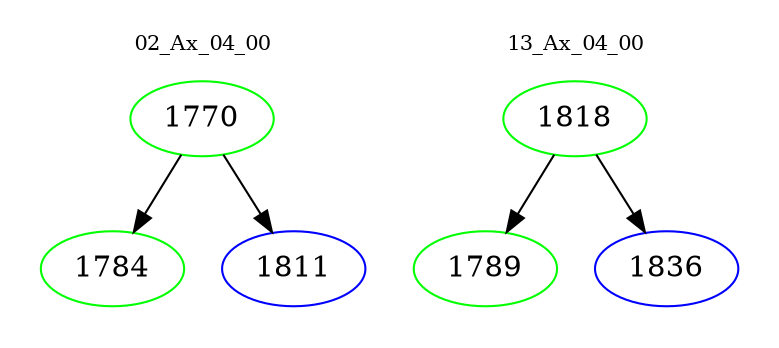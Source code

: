 digraph{
subgraph cluster_0 {
color = white
label = "02_Ax_04_00";
fontsize=10;
T0_1770 [label="1770", color="green"]
T0_1770 -> T0_1784 [color="black"]
T0_1784 [label="1784", color="green"]
T0_1770 -> T0_1811 [color="black"]
T0_1811 [label="1811", color="blue"]
}
subgraph cluster_1 {
color = white
label = "13_Ax_04_00";
fontsize=10;
T1_1818 [label="1818", color="green"]
T1_1818 -> T1_1789 [color="black"]
T1_1789 [label="1789", color="green"]
T1_1818 -> T1_1836 [color="black"]
T1_1836 [label="1836", color="blue"]
}
}
